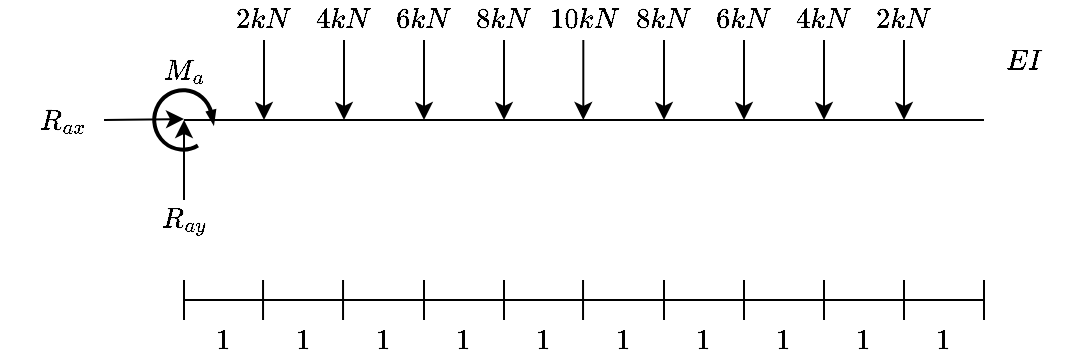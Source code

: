 <mxfile version="15.2.9" type="device"><diagram id="FiKtef2zZlHdwufVhvLE" name="Page-1"><mxGraphModel dx="594" dy="303" grid="1" gridSize="10" guides="1" tooltips="1" connect="1" arrows="1" fold="1" page="1" pageScale="1" pageWidth="850" pageHeight="1100" math="1" shadow="0"><root><mxCell id="0"/><mxCell id="1" parent="0"/><mxCell id="oLorahuEdtdyb5DKPjhA-51" value="" style="endArrow=none;html=1;startArrow=none;" edge="1" parent="1"><mxGeometry width="50" height="50" relative="1" as="geometry"><mxPoint x="160" y="320" as="sourcePoint"/><mxPoint x="560" y="320" as="targetPoint"/></mxGeometry></mxCell><mxCell id="oLorahuEdtdyb5DKPjhA-52" value="" style="endArrow=classic;html=1;" edge="1" parent="1"><mxGeometry width="50" height="50" relative="1" as="geometry"><mxPoint x="120" y="320" as="sourcePoint"/><mxPoint x="160" y="319.5" as="targetPoint"/></mxGeometry></mxCell><mxCell id="oLorahuEdtdyb5DKPjhA-54" value="&lt;div&gt;$$R_{ay}$$&lt;/div&gt;" style="text;html=1;strokeColor=none;fillColor=none;align=center;verticalAlign=middle;whiteSpace=wrap;rounded=0;" vertex="1" parent="1"><mxGeometry x="140" y="360" width="40" height="20" as="geometry"/></mxCell><mxCell id="oLorahuEdtdyb5DKPjhA-56" value="$$EI$$" style="text;html=1;strokeColor=none;fillColor=none;align=center;verticalAlign=middle;whiteSpace=wrap;rounded=0;" vertex="1" parent="1"><mxGeometry x="560" y="280" width="40" height="20" as="geometry"/></mxCell><mxCell id="oLorahuEdtdyb5DKPjhA-57" value="" style="group" vertex="1" connectable="0" parent="1"><mxGeometry x="160" y="400" width="400" height="40" as="geometry"/></mxCell><mxCell id="oLorahuEdtdyb5DKPjhA-58" value="" style="endArrow=none;html=1;" edge="1" parent="oLorahuEdtdyb5DKPjhA-57"><mxGeometry width="50" height="50" relative="1" as="geometry"><mxPoint y="10" as="sourcePoint"/><mxPoint x="400" y="10" as="targetPoint"/></mxGeometry></mxCell><mxCell id="oLorahuEdtdyb5DKPjhA-59" value="" style="endArrow=none;html=1;" edge="1" parent="oLorahuEdtdyb5DKPjhA-57"><mxGeometry width="50" height="50" relative="1" as="geometry"><mxPoint y="20" as="sourcePoint"/><mxPoint as="targetPoint"/></mxGeometry></mxCell><mxCell id="oLorahuEdtdyb5DKPjhA-60" value="" style="endArrow=none;html=1;" edge="1" parent="oLorahuEdtdyb5DKPjhA-57"><mxGeometry width="50" height="50" relative="1" as="geometry"><mxPoint x="39.52" y="20" as="sourcePoint"/><mxPoint x="39.52" as="targetPoint"/></mxGeometry></mxCell><mxCell id="oLorahuEdtdyb5DKPjhA-61" value="" style="endArrow=none;html=1;" edge="1" parent="oLorahuEdtdyb5DKPjhA-57"><mxGeometry width="50" height="50" relative="1" as="geometry"><mxPoint x="79.52" y="20" as="sourcePoint"/><mxPoint x="79.52" as="targetPoint"/></mxGeometry></mxCell><mxCell id="oLorahuEdtdyb5DKPjhA-62" value="" style="endArrow=none;html=1;" edge="1" parent="oLorahuEdtdyb5DKPjhA-57"><mxGeometry width="50" height="50" relative="1" as="geometry"><mxPoint x="120" y="20" as="sourcePoint"/><mxPoint x="120" as="targetPoint"/></mxGeometry></mxCell><mxCell id="oLorahuEdtdyb5DKPjhA-63" value="" style="endArrow=none;html=1;" edge="1" parent="oLorahuEdtdyb5DKPjhA-57"><mxGeometry width="50" height="50" relative="1" as="geometry"><mxPoint x="160" y="20" as="sourcePoint"/><mxPoint x="160" as="targetPoint"/></mxGeometry></mxCell><mxCell id="oLorahuEdtdyb5DKPjhA-64" value="" style="endArrow=none;html=1;" edge="1" parent="oLorahuEdtdyb5DKPjhA-57"><mxGeometry width="50" height="50" relative="1" as="geometry"><mxPoint x="199.52" y="20" as="sourcePoint"/><mxPoint x="199.52" as="targetPoint"/></mxGeometry></mxCell><mxCell id="oLorahuEdtdyb5DKPjhA-65" value="" style="endArrow=none;html=1;" edge="1" parent="oLorahuEdtdyb5DKPjhA-57"><mxGeometry width="50" height="50" relative="1" as="geometry"><mxPoint x="240" y="20" as="sourcePoint"/><mxPoint x="240" as="targetPoint"/></mxGeometry></mxCell><mxCell id="oLorahuEdtdyb5DKPjhA-66" value="" style="endArrow=none;html=1;" edge="1" parent="oLorahuEdtdyb5DKPjhA-57"><mxGeometry width="50" height="50" relative="1" as="geometry"><mxPoint x="280" y="20" as="sourcePoint"/><mxPoint x="280" as="targetPoint"/></mxGeometry></mxCell><mxCell id="oLorahuEdtdyb5DKPjhA-67" value="" style="endArrow=none;html=1;" edge="1" parent="oLorahuEdtdyb5DKPjhA-57"><mxGeometry width="50" height="50" relative="1" as="geometry"><mxPoint x="320" y="20" as="sourcePoint"/><mxPoint x="320" as="targetPoint"/></mxGeometry></mxCell><mxCell id="oLorahuEdtdyb5DKPjhA-68" value="" style="endArrow=none;html=1;" edge="1" parent="oLorahuEdtdyb5DKPjhA-57"><mxGeometry width="50" height="50" relative="1" as="geometry"><mxPoint x="360" y="20" as="sourcePoint"/><mxPoint x="360" as="targetPoint"/></mxGeometry></mxCell><mxCell id="oLorahuEdtdyb5DKPjhA-69" value="" style="endArrow=none;html=1;" edge="1" parent="oLorahuEdtdyb5DKPjhA-57"><mxGeometry width="50" height="50" relative="1" as="geometry"><mxPoint x="400" y="20" as="sourcePoint"/><mxPoint x="400" as="targetPoint"/></mxGeometry></mxCell><mxCell id="oLorahuEdtdyb5DKPjhA-70" value="$$1$$" style="text;html=1;strokeColor=none;fillColor=none;align=center;verticalAlign=middle;whiteSpace=wrap;rounded=0;" vertex="1" parent="oLorahuEdtdyb5DKPjhA-57"><mxGeometry y="20" width="40" height="20" as="geometry"/></mxCell><mxCell id="oLorahuEdtdyb5DKPjhA-71" value="$$1$$" style="text;html=1;strokeColor=none;fillColor=none;align=center;verticalAlign=middle;whiteSpace=wrap;rounded=0;" vertex="1" parent="oLorahuEdtdyb5DKPjhA-57"><mxGeometry x="40" y="20" width="40" height="20" as="geometry"/></mxCell><mxCell id="oLorahuEdtdyb5DKPjhA-72" value="$$1$$" style="text;html=1;strokeColor=none;fillColor=none;align=center;verticalAlign=middle;whiteSpace=wrap;rounded=0;" vertex="1" parent="oLorahuEdtdyb5DKPjhA-57"><mxGeometry x="80" y="20" width="40" height="20" as="geometry"/></mxCell><mxCell id="oLorahuEdtdyb5DKPjhA-73" value="$$1$$" style="text;html=1;strokeColor=none;fillColor=none;align=center;verticalAlign=middle;whiteSpace=wrap;rounded=0;" vertex="1" parent="oLorahuEdtdyb5DKPjhA-57"><mxGeometry x="120" y="20" width="40" height="20" as="geometry"/></mxCell><mxCell id="oLorahuEdtdyb5DKPjhA-74" value="$$1$$" style="text;html=1;strokeColor=none;fillColor=none;align=center;verticalAlign=middle;whiteSpace=wrap;rounded=0;" vertex="1" parent="oLorahuEdtdyb5DKPjhA-57"><mxGeometry x="160" y="20" width="40" height="20" as="geometry"/></mxCell><mxCell id="oLorahuEdtdyb5DKPjhA-75" value="$$1$$" style="text;html=1;strokeColor=none;fillColor=none;align=center;verticalAlign=middle;whiteSpace=wrap;rounded=0;" vertex="1" parent="oLorahuEdtdyb5DKPjhA-57"><mxGeometry x="200" y="20" width="40" height="20" as="geometry"/></mxCell><mxCell id="oLorahuEdtdyb5DKPjhA-76" value="$$1$$" style="text;html=1;strokeColor=none;fillColor=none;align=center;verticalAlign=middle;whiteSpace=wrap;rounded=0;" vertex="1" parent="oLorahuEdtdyb5DKPjhA-57"><mxGeometry x="240" y="20" width="40" height="20" as="geometry"/></mxCell><mxCell id="oLorahuEdtdyb5DKPjhA-77" value="$$1$$" style="text;html=1;strokeColor=none;fillColor=none;align=center;verticalAlign=middle;whiteSpace=wrap;rounded=0;" vertex="1" parent="oLorahuEdtdyb5DKPjhA-57"><mxGeometry x="280" y="20" width="40" height="20" as="geometry"/></mxCell><mxCell id="oLorahuEdtdyb5DKPjhA-78" value="$$1$$" style="text;html=1;strokeColor=none;fillColor=none;align=center;verticalAlign=middle;whiteSpace=wrap;rounded=0;" vertex="1" parent="oLorahuEdtdyb5DKPjhA-57"><mxGeometry x="320" y="20" width="40" height="20" as="geometry"/></mxCell><mxCell id="oLorahuEdtdyb5DKPjhA-79" value="$$1$$" style="text;html=1;strokeColor=none;fillColor=none;align=center;verticalAlign=middle;whiteSpace=wrap;rounded=0;" vertex="1" parent="oLorahuEdtdyb5DKPjhA-57"><mxGeometry x="360" y="20" width="40" height="20" as="geometry"/></mxCell><mxCell id="oLorahuEdtdyb5DKPjhA-80" value="&lt;div&gt;$$R_{ax}$$&lt;/div&gt;" style="text;html=1;strokeColor=none;fillColor=none;align=center;verticalAlign=middle;whiteSpace=wrap;rounded=0;" vertex="1" parent="1"><mxGeometry x="80" y="310" width="40" height="20" as="geometry"/></mxCell><mxCell id="oLorahuEdtdyb5DKPjhA-81" value="&lt;div&gt;$$M_{a}$$&lt;/div&gt;" style="text;html=1;strokeColor=none;fillColor=none;align=center;verticalAlign=middle;whiteSpace=wrap;rounded=0;" vertex="1" parent="1"><mxGeometry x="140" y="285" width="40" height="20" as="geometry"/></mxCell><mxCell id="oLorahuEdtdyb5DKPjhA-83" value="" style="endArrow=classic;html=1;" edge="1" parent="1"><mxGeometry width="50" height="50" relative="1" as="geometry"><mxPoint x="160" y="360" as="sourcePoint"/><mxPoint x="160" y="320" as="targetPoint"/></mxGeometry></mxCell><mxCell id="oLorahuEdtdyb5DKPjhA-84" value="" style="verticalLabelPosition=bottom;html=1;verticalAlign=top;strokeWidth=2;shape=mxgraph.lean_mapping.physical_pull;pointerEvents=1;sketch=0;rotation=-180;flipH=1;" vertex="1" parent="1"><mxGeometry x="145" y="305" width="30" height="30" as="geometry"/></mxCell><mxCell id="oLorahuEdtdyb5DKPjhA-102" value="" style="endArrow=classic;html=1;" edge="1" parent="1"><mxGeometry width="50" height="50" relative="1" as="geometry"><mxPoint x="200" y="280" as="sourcePoint"/><mxPoint x="200" y="320" as="targetPoint"/></mxGeometry></mxCell><mxCell id="oLorahuEdtdyb5DKPjhA-103" value="" style="endArrow=classic;html=1;" edge="1" parent="1"><mxGeometry width="50" height="50" relative="1" as="geometry"><mxPoint x="240" y="280" as="sourcePoint"/><mxPoint x="240" y="320" as="targetPoint"/></mxGeometry></mxCell><mxCell id="oLorahuEdtdyb5DKPjhA-104" value="" style="endArrow=classic;html=1;" edge="1" parent="1"><mxGeometry width="50" height="50" relative="1" as="geometry"><mxPoint x="280" y="280" as="sourcePoint"/><mxPoint x="280" y="320" as="targetPoint"/></mxGeometry></mxCell><mxCell id="oLorahuEdtdyb5DKPjhA-105" value="" style="endArrow=classic;html=1;" edge="1" parent="1"><mxGeometry width="50" height="50" relative="1" as="geometry"><mxPoint x="320" y="280" as="sourcePoint"/><mxPoint x="320" y="320" as="targetPoint"/></mxGeometry></mxCell><mxCell id="oLorahuEdtdyb5DKPjhA-106" value="" style="endArrow=classic;html=1;" edge="1" parent="1"><mxGeometry width="50" height="50" relative="1" as="geometry"><mxPoint x="359.66" y="280" as="sourcePoint"/><mxPoint x="359.66" y="320" as="targetPoint"/></mxGeometry></mxCell><mxCell id="oLorahuEdtdyb5DKPjhA-107" value="" style="endArrow=classic;html=1;" edge="1" parent="1"><mxGeometry width="50" height="50" relative="1" as="geometry"><mxPoint x="400" y="280" as="sourcePoint"/><mxPoint x="400" y="320" as="targetPoint"/></mxGeometry></mxCell><mxCell id="oLorahuEdtdyb5DKPjhA-108" value="" style="endArrow=classic;html=1;" edge="1" parent="1"><mxGeometry width="50" height="50" relative="1" as="geometry"><mxPoint x="440" y="280" as="sourcePoint"/><mxPoint x="440" y="320" as="targetPoint"/></mxGeometry></mxCell><mxCell id="oLorahuEdtdyb5DKPjhA-109" value="" style="endArrow=classic;html=1;" edge="1" parent="1"><mxGeometry width="50" height="50" relative="1" as="geometry"><mxPoint x="480" y="280" as="sourcePoint"/><mxPoint x="480" y="320" as="targetPoint"/></mxGeometry></mxCell><mxCell id="oLorahuEdtdyb5DKPjhA-110" value="" style="endArrow=classic;html=1;" edge="1" parent="1"><mxGeometry width="50" height="50" relative="1" as="geometry"><mxPoint x="520" y="280" as="sourcePoint"/><mxPoint x="520" y="320" as="targetPoint"/></mxGeometry></mxCell><mxCell id="oLorahuEdtdyb5DKPjhA-111" value="$$2kN$$" style="text;html=1;strokeColor=none;fillColor=none;align=center;verticalAlign=middle;whiteSpace=wrap;rounded=0;" vertex="1" parent="1"><mxGeometry x="180" y="260" width="40" height="20" as="geometry"/></mxCell><mxCell id="oLorahuEdtdyb5DKPjhA-113" value="$$4kN$$" style="text;html=1;strokeColor=none;fillColor=none;align=center;verticalAlign=middle;whiteSpace=wrap;rounded=0;" vertex="1" parent="1"><mxGeometry x="220" y="260" width="40" height="20" as="geometry"/></mxCell><mxCell id="oLorahuEdtdyb5DKPjhA-115" value="$$6kN$$" style="text;html=1;strokeColor=none;fillColor=none;align=center;verticalAlign=middle;whiteSpace=wrap;rounded=0;" vertex="1" parent="1"><mxGeometry x="260" y="260" width="40" height="20" as="geometry"/></mxCell><mxCell id="oLorahuEdtdyb5DKPjhA-116" value="$$8kN$$" style="text;html=1;strokeColor=none;fillColor=none;align=center;verticalAlign=middle;whiteSpace=wrap;rounded=0;" vertex="1" parent="1"><mxGeometry x="300" y="260" width="40" height="20" as="geometry"/></mxCell><mxCell id="oLorahuEdtdyb5DKPjhA-117" value="$$10kN$$" style="text;html=1;strokeColor=none;fillColor=none;align=center;verticalAlign=middle;whiteSpace=wrap;rounded=0;" vertex="1" parent="1"><mxGeometry x="340" y="260" width="40" height="20" as="geometry"/></mxCell><mxCell id="oLorahuEdtdyb5DKPjhA-118" value="$$8kN$$" style="text;html=1;strokeColor=none;fillColor=none;align=center;verticalAlign=middle;whiteSpace=wrap;rounded=0;" vertex="1" parent="1"><mxGeometry x="380" y="260" width="40" height="20" as="geometry"/></mxCell><mxCell id="oLorahuEdtdyb5DKPjhA-119" value="$$6kN$$" style="text;html=1;strokeColor=none;fillColor=none;align=center;verticalAlign=middle;whiteSpace=wrap;rounded=0;" vertex="1" parent="1"><mxGeometry x="420" y="260" width="40" height="20" as="geometry"/></mxCell><mxCell id="oLorahuEdtdyb5DKPjhA-120" value="$$4kN$$" style="text;html=1;strokeColor=none;fillColor=none;align=center;verticalAlign=middle;whiteSpace=wrap;rounded=0;" vertex="1" parent="1"><mxGeometry x="460" y="260" width="40" height="20" as="geometry"/></mxCell><mxCell id="oLorahuEdtdyb5DKPjhA-121" value="$$2kN$$" style="text;html=1;strokeColor=none;fillColor=none;align=center;verticalAlign=middle;whiteSpace=wrap;rounded=0;" vertex="1" parent="1"><mxGeometry x="500" y="260" width="40" height="20" as="geometry"/></mxCell></root></mxGraphModel></diagram></mxfile>
